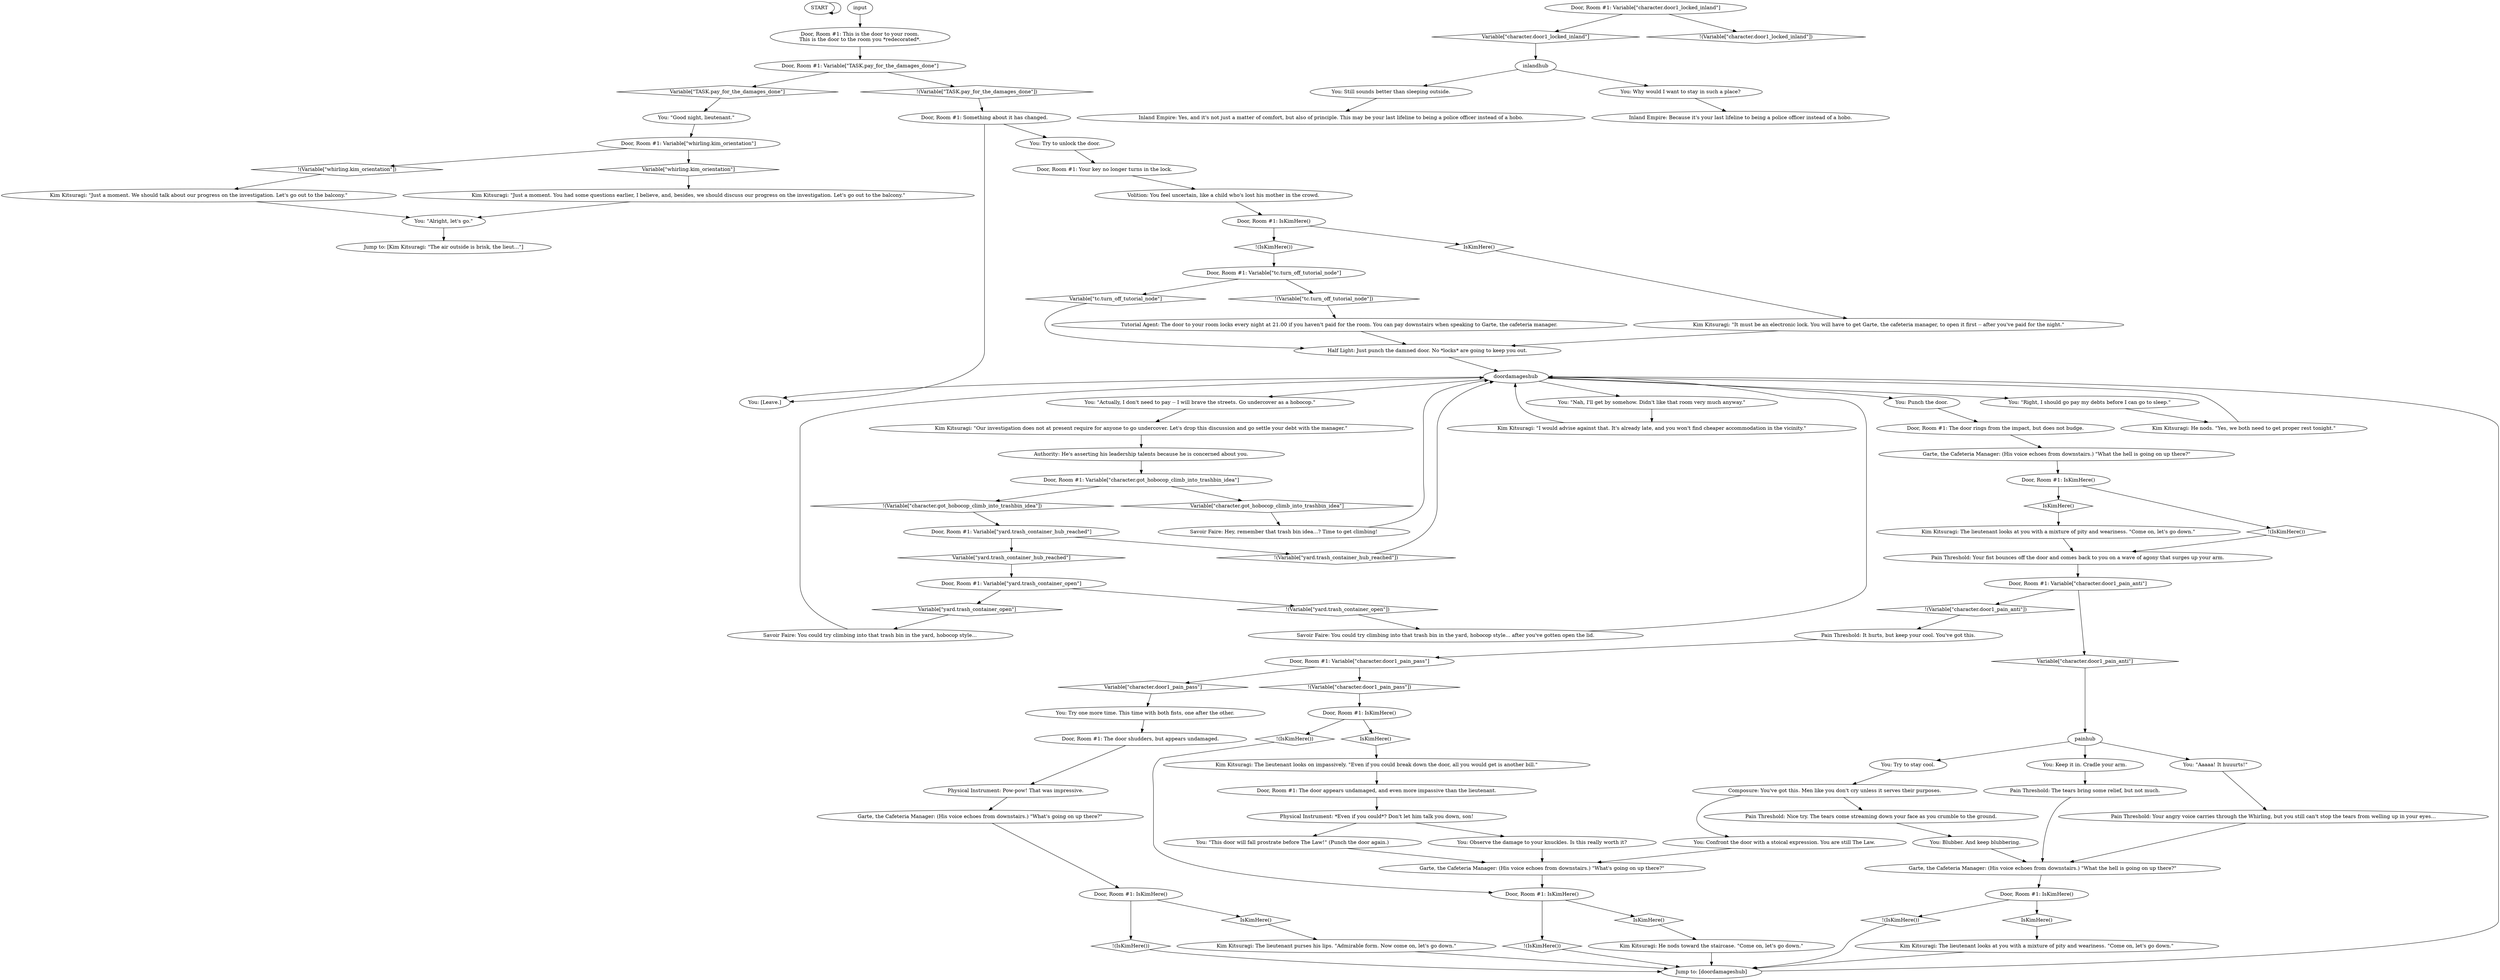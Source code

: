 # WHIRLING F2 / TEQUILA DOOR
# The dialogue between you and the door to your room. It is locked unless you've paid for damages.
# ==================================================
digraph G {
	  0 [label="START"];
	  1 [label="input"];
	  2 [label="You: \"Aaaaa! It huuurts!\""];
	  3 [label="Pain Threshold: Nice try. The tears come streaming down your face as you crumble to the ground."];
	  4 [label="Pain Threshold: The tears bring some relief, but not much."];
	  5 [label="Door, Room #1: Variable[\"character.door1_pain_anti\"]"];
	  6 [label="Variable[\"character.door1_pain_anti\"]", shape=diamond];
	  7 [label="!(Variable[\"character.door1_pain_anti\"])", shape=diamond];
	  8 [label="Kim Kitsuragi: He nods toward the staircase. \"Come on, let's go down.\""];
	  9 [label="Kim Kitsuragi: \"It must be an electronic lock. You will have to get Garte, the cafeteria manager, to open it first -- after you've paid for the night.\""];
	  10 [label="You: Blubber. And keep blubbering."];
	  11 [label="Door, Room #1: Variable[\"character.door1_pain_pass\"]"];
	  12 [label="Variable[\"character.door1_pain_pass\"]", shape=diamond];
	  13 [label="!(Variable[\"character.door1_pain_pass\"])", shape=diamond];
	  14 [label="Door, Room #1: IsKimHere()"];
	  15 [label="IsKimHere()", shape=diamond];
	  16 [label="!(IsKimHere())", shape=diamond];
	  17 [label="Kim Kitsuragi: \"Just a moment. We should talk about our progress on the investigation. Let's go out to the balcony.\""];
	  18 [label="inlandhub"];
	  19 [label="Garte, the Cafeteria Manager: (His voice echoes from downstairs.) \"What the hell is going on up there?\""];
	  20 [label="Door, Room #1: IsKimHere()"];
	  21 [label="IsKimHere()", shape=diamond];
	  22 [label="!(IsKimHere())", shape=diamond];
	  23 [label="Door, Room #1: IsKimHere()"];
	  24 [label="IsKimHere()", shape=diamond];
	  25 [label="!(IsKimHere())", shape=diamond];
	  26 [label="Savoir Faire: You could try climbing into that trash bin in the yard, hobocop style... after you've gotten open the lid."];
	  27 [label="Door, Room #1: Variable[\"tc.turn_off_tutorial_node\"]"];
	  28 [label="Variable[\"tc.turn_off_tutorial_node\"]", shape=diamond];
	  29 [label="!(Variable[\"tc.turn_off_tutorial_node\"])", shape=diamond];
	  30 [label="You: Try to unlock the door."];
	  31 [label="Kim Kitsuragi: \"I would advise against that. It's already late, and you won't find cheaper accommodation in the vicinity.\""];
	  32 [label="Authority: He's asserting his leadership talents because he is concerned about you."];
	  33 [label="Pain Threshold: Your angry voice carries through the Whirling, but you still can't stop the tears from welling up in your eyes..."];
	  34 [label="You: \"This door will fall prostrate before The Law!\" (Punch the door again.)"];
	  35 [label="Kim Kitsuragi: The lieutenant purses his lips. \"Admirable form. Now come on, let's go down.\""];
	  36 [label="Door, Room #1: Variable[\"TASK.pay_for_the_damages_done\"]"];
	  37 [label="Variable[\"TASK.pay_for_the_damages_done\"]", shape=diamond];
	  38 [label="!(Variable[\"TASK.pay_for_the_damages_done\"])", shape=diamond];
	  39 [label="Door, Room #1: The door rings from the impact, but does not budge."];
	  40 [label="You: \"Nah, I'll get by somehow. Didn't like that room very much anyway.\""];
	  41 [label="Door, Room #1: This is the door to your room.\nThis is the door to the room you *redecorated*."];
	  42 [label="Garte, the Cafeteria Manager: (His voice echoes from downstairs.) \"What's going on up there?\""];
	  43 [label="Physical Instrument: Pow-pow! That was impressive."];
	  44 [label="Door, Room #1: The door shudders, but appears undamaged."];
	  45 [label="Door, Room #1: IsKimHere()"];
	  46 [label="IsKimHere()", shape=diamond];
	  47 [label="!(IsKimHere())", shape=diamond];
	  48 [label="Door, Room #1: Variable[\"whirling.kim_orientation\"]"];
	  49 [label="Variable[\"whirling.kim_orientation\"]", shape=diamond];
	  50 [label="!(Variable[\"whirling.kim_orientation\"])", shape=diamond];
	  51 [label="Savoir Faire: You could try climbing into that trash bin in the yard, hobocop style..."];
	  52 [label="Volition: You feel uncertain, like a child who's lost his mother in the crowd."];
	  53 [label="Inland Empire: Because it's your last lifeline to being a police officer instead of a hobo."];
	  54 [label="Jump to: [doordamageshub]"];
	  55 [label="Composure: You've got this. Men like you don't cry unless it serves their purposes."];
	  56 [label="You: \"Alright, let's go.\""];
	  57 [label="Door, Room #1: Your key no longer turns in the lock."];
	  58 [label="You: \"Actually, I don't need to pay -- I will brave the streets. Go undercover as a hobocop.\""];
	  59 [label="You: [Leave.]"];
	  60 [label="Kim Kitsuragi: The lieutenant looks on impassively. \"Even if you could break down the door, all you would get is another bill.\""];
	  61 [label="Garte, the Cafeteria Manager: (His voice echoes from downstairs.) \"What's going on up there?\""];
	  62 [label="Door, Room #1: The door appears undamaged, and even more impassive than the lieutenant."];
	  63 [label="Inland Empire: Yes, and it's not just a matter of comfort, but also of principle. This may be your last lifeline to being a police officer instead of a hobo."];
	  64 [label="You: \"Good night, lieutenant.\""];
	  65 [label="Tutorial Agent: The door to your room locks every night at 21.00 if you haven't paid for the room. You can pay downstairs when speaking to Garte, the cafeteria manager."];
	  66 [label="Kim Kitsuragi: He nods. \"Yes, we both need to get proper rest tonight.\""];
	  67 [label="You: Observe the damage to your knuckles. Is this really worth it?"];
	  68 [label="Kim Kitsuragi: \"Just a moment. You had some questions earlier, I believe, and, besides, we should discuss our progress on the investigation. Let's go out to the balcony.\""];
	  69 [label="Savoir Faire: Hey, remember that trash bin idea...? Time to get climbing!"];
	  70 [label="You: Still sounds better than sleeping outside."];
	  71 [label="Half Light: Just punch the damned door. No *locks* are going to keep you out."];
	  72 [label="Kim Kitsuragi: \"Our investigation does not at present require for anyone to go undercover. Let's drop this discussion and go settle your debt with the manager.\""];
	  73 [label="You: Try to stay cool."];
	  74 [label="Pain Threshold: It hurts, but keep your cool. You've got this."];
	  75 [label="Door, Room #1: IsKimHere()"];
	  76 [label="IsKimHere()", shape=diamond];
	  77 [label="!(IsKimHere())", shape=diamond];
	  78 [label="Garte, the Cafeteria Manager: (His voice echoes from downstairs.) \"What the hell is going on up there?\""];
	  79 [label="Kim Kitsuragi: The lieutenant looks at you with a mixture of pity and weariness. \"Come on, let's go down.\""];
	  80 [label="Door, Room #1: Variable[\"yard.trash_container_hub_reached\"]"];
	  81 [label="Variable[\"yard.trash_container_hub_reached\"]", shape=diamond];
	  82 [label="!(Variable[\"yard.trash_container_hub_reached\"])", shape=diamond];
	  83 [label="You: Why would I want to stay in such a place?"];
	  84 [label="You: \"Right, I should go pay my debts before I can go to sleep.\""];
	  85 [label="doordamageshub"];
	  86 [label="You: Punch the door."];
	  87 [label="Door, Room #1: Variable[\"character.got_hobocop_climb_into_trashbin_idea\"]"];
	  88 [label="Variable[\"character.got_hobocop_climb_into_trashbin_idea\"]", shape=diamond];
	  89 [label="!(Variable[\"character.got_hobocop_climb_into_trashbin_idea\"])", shape=diamond];
	  90 [label="Door, Room #1: Something about it has changed."];
	  91 [label="Door, Room #1: IsKimHere()"];
	  92 [label="IsKimHere()", shape=diamond];
	  93 [label="!(IsKimHere())", shape=diamond];
	  94 [label="Door, Room #1: Variable[\"character.door1_locked_inland\"]"];
	  95 [label="Variable[\"character.door1_locked_inland\"]", shape=diamond];
	  96 [label="!(Variable[\"character.door1_locked_inland\"])", shape=diamond];
	  97 [label="Physical Instrument: *Even if you could*? Don't let him talk you down, son!"];
	  98 [label="You: Try one more time. This time with both fists, one after the other."];
	  99 [label="Kim Kitsuragi: The lieutenant looks at you with a mixture of pity and weariness. \"Come on, let's go down.\""];
	  100 [label="You: Keep it in. Cradle your arm."];
	  101 [label="painhub"];
	  102 [label="Door, Room #1: Variable[\"yard.trash_container_open\"]"];
	  103 [label="Variable[\"yard.trash_container_open\"]", shape=diamond];
	  104 [label="!(Variable[\"yard.trash_container_open\"])", shape=diamond];
	  105 [label="Pain Threshold: Your fist bounces off the door and comes back to you on a wave of agony that surges up your arm."];
	  106 [label="You: Confront the door with a stoical expression. You are still The Law."];
	  107 [label="Jump to: [Kim Kitsuragi: \"The air outside is brisk, the lieut...\"]"];
	  0 -> 0
	  1 -> 41
	  2 -> 33
	  3 -> 10
	  4 -> 19
	  5 -> 6
	  5 -> 7
	  6 -> 101
	  7 -> 74
	  8 -> 54
	  9 -> 71
	  10 -> 19
	  11 -> 12
	  11 -> 13
	  12 -> 98
	  13 -> 23
	  14 -> 16
	  14 -> 15
	  15 -> 9
	  16 -> 27
	  17 -> 56
	  18 -> 83
	  18 -> 70
	  19 -> 75
	  20 -> 21
	  20 -> 22
	  21 -> 8
	  22 -> 54
	  23 -> 24
	  23 -> 25
	  24 -> 60
	  25 -> 20
	  26 -> 85
	  27 -> 28
	  27 -> 29
	  28 -> 71
	  29 -> 65
	  30 -> 57
	  31 -> 85
	  32 -> 87
	  33 -> 19
	  34 -> 42
	  35 -> 54
	  36 -> 37
	  36 -> 38
	  37 -> 64
	  38 -> 90
	  39 -> 78
	  40 -> 31
	  41 -> 36
	  42 -> 20
	  43 -> 61
	  44 -> 43
	  45 -> 46
	  45 -> 47
	  46 -> 35
	  47 -> 54
	  48 -> 49
	  48 -> 50
	  49 -> 68
	  50 -> 17
	  51 -> 85
	  52 -> 14
	  54 -> 85
	  55 -> 106
	  55 -> 3
	  56 -> 107
	  57 -> 52
	  58 -> 72
	  60 -> 62
	  61 -> 45
	  62 -> 97
	  64 -> 48
	  65 -> 71
	  66 -> 85
	  67 -> 42
	  68 -> 56
	  69 -> 85
	  70 -> 63
	  71 -> 85
	  72 -> 32
	  73 -> 55
	  74 -> 11
	  75 -> 76
	  75 -> 77
	  76 -> 99
	  77 -> 54
	  78 -> 91
	  79 -> 105
	  80 -> 81
	  80 -> 82
	  81 -> 102
	  82 -> 85
	  83 -> 53
	  84 -> 66
	  85 -> 40
	  85 -> 84
	  85 -> 86
	  85 -> 58
	  85 -> 59
	  86 -> 39
	  87 -> 88
	  87 -> 89
	  88 -> 69
	  89 -> 80
	  90 -> 59
	  90 -> 30
	  91 -> 92
	  91 -> 93
	  92 -> 79
	  93 -> 105
	  94 -> 96
	  94 -> 95
	  95 -> 18
	  97 -> 34
	  97 -> 67
	  98 -> 44
	  99 -> 54
	  100 -> 4
	  101 -> 73
	  101 -> 2
	  101 -> 100
	  102 -> 104
	  102 -> 103
	  103 -> 51
	  104 -> 26
	  105 -> 5
	  106 -> 42
}

